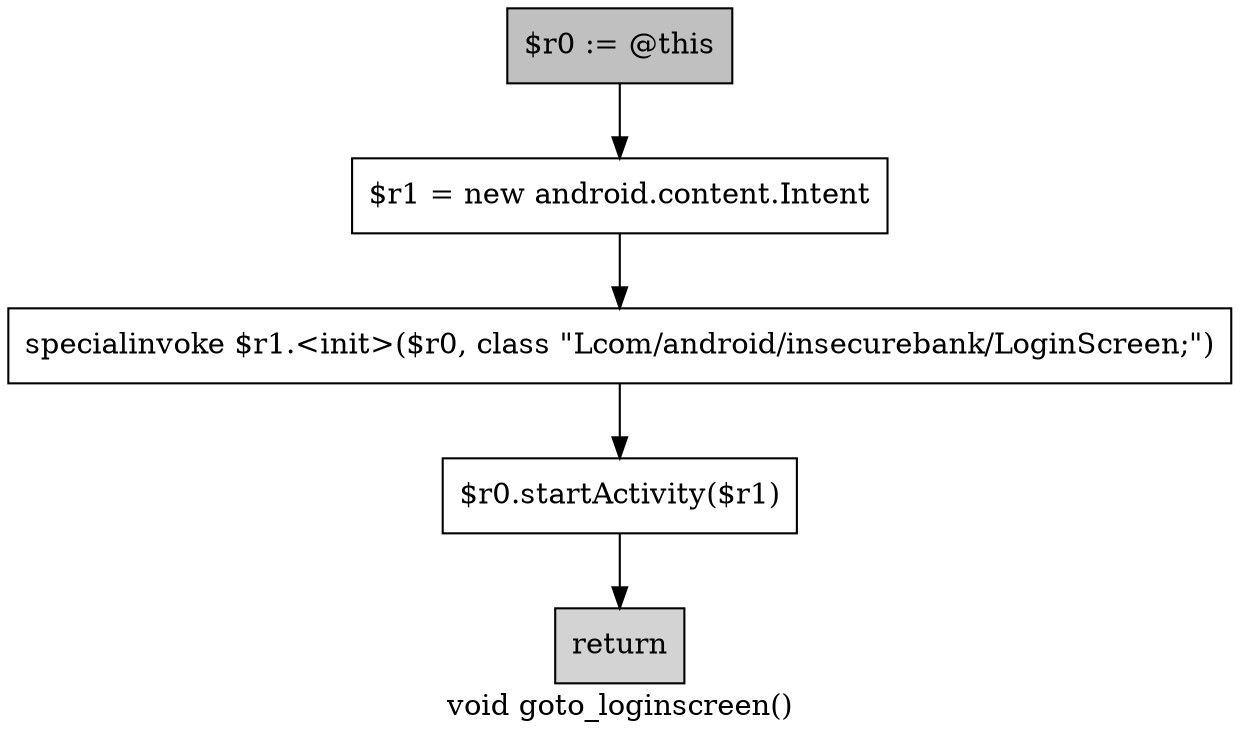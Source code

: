 digraph "void goto_loginscreen()" {
    label="void goto_loginscreen()";
    node [shape=box];
    "0" [style=filled,fillcolor=gray,label="$r0 := @this",];
    "1" [label="$r1 = new android.content.Intent",];
    "0"->"1";
    "2" [label="specialinvoke $r1.<init>($r0, class \"Lcom/android/insecurebank/LoginScreen;\")",];
    "1"->"2";
    "3" [label="$r0.startActivity($r1)",];
    "2"->"3";
    "4" [style=filled,fillcolor=lightgray,label="return",];
    "3"->"4";
}
